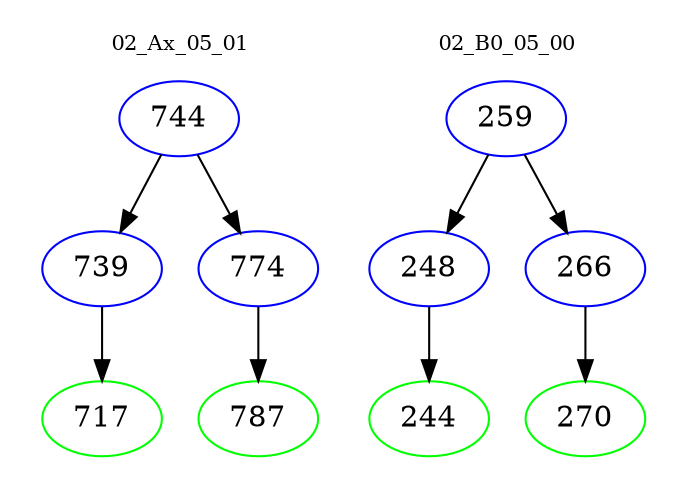 digraph{
subgraph cluster_0 {
color = white
label = "02_Ax_05_01";
fontsize=10;
T0_744 [label="744", color="blue"]
T0_744 -> T0_739 [color="black"]
T0_739 [label="739", color="blue"]
T0_739 -> T0_717 [color="black"]
T0_717 [label="717", color="green"]
T0_744 -> T0_774 [color="black"]
T0_774 [label="774", color="blue"]
T0_774 -> T0_787 [color="black"]
T0_787 [label="787", color="green"]
}
subgraph cluster_1 {
color = white
label = "02_B0_05_00";
fontsize=10;
T1_259 [label="259", color="blue"]
T1_259 -> T1_248 [color="black"]
T1_248 [label="248", color="blue"]
T1_248 -> T1_244 [color="black"]
T1_244 [label="244", color="green"]
T1_259 -> T1_266 [color="black"]
T1_266 [label="266", color="blue"]
T1_266 -> T1_270 [color="black"]
T1_270 [label="270", color="green"]
}
}
